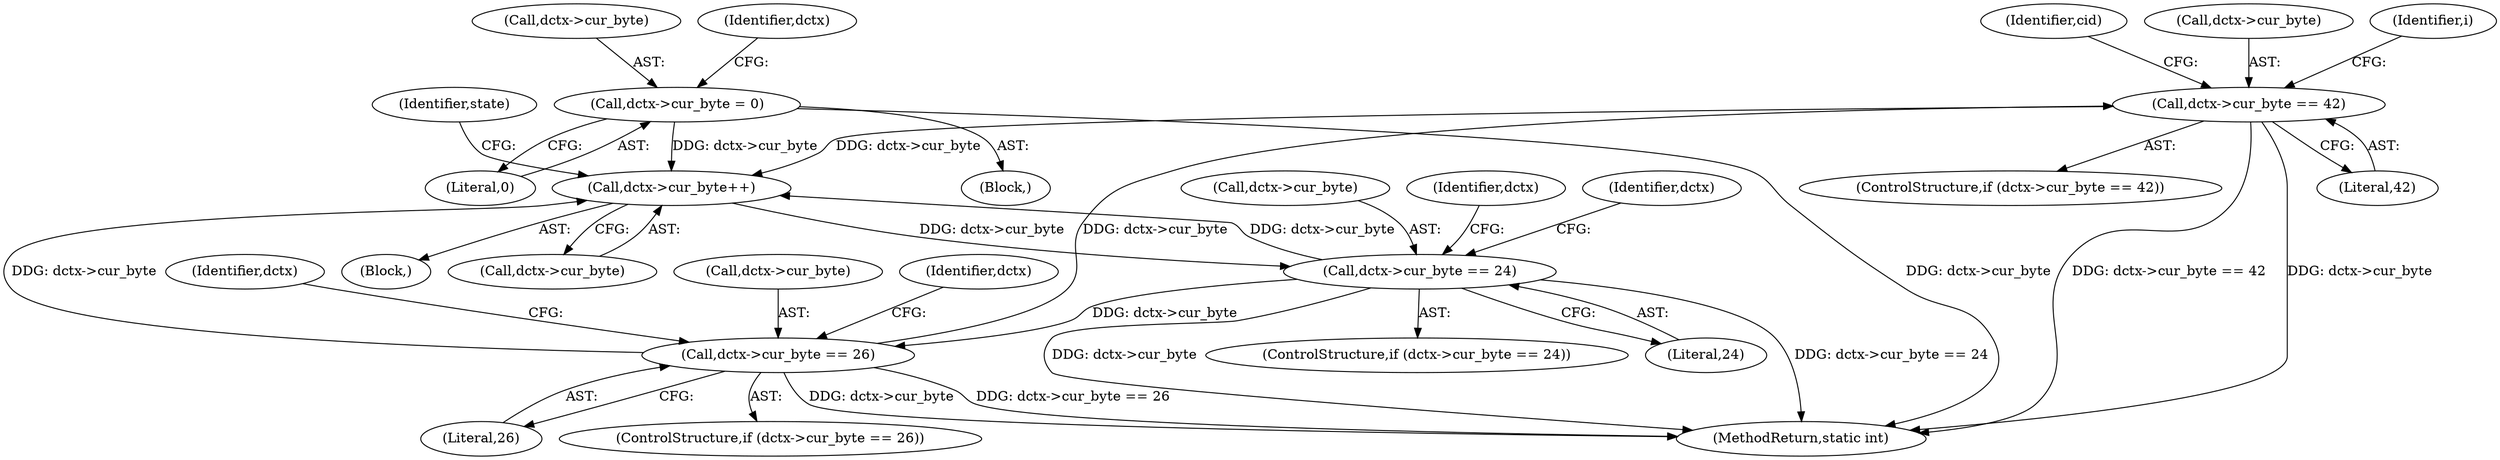 digraph "0_FFmpeg_611b35627488a8d0763e75c25ee0875c5b7987dd@pointer" {
"1000237" [label="(Call,dctx->cur_byte == 42)"];
"1000220" [label="(Call,dctx->cur_byte == 26)"];
"1000203" [label="(Call,dctx->cur_byte == 24)"];
"1000189" [label="(Call,dctx->cur_byte++)"];
"1000158" [label="(Call,dctx->cur_byte = 0)"];
"1000237" [label="(Call,dctx->cur_byte == 42)"];
"1000224" [label="(Literal,26)"];
"1000204" [label="(Call,dctx->cur_byte)"];
"1000190" [label="(Call,dctx->cur_byte)"];
"1000241" [label="(Literal,42)"];
"1000194" [label="(Identifier,state)"];
"1000239" [label="(Identifier,dctx)"];
"1000220" [label="(Call,dctx->cur_byte == 26)"];
"1000203" [label="(Call,dctx->cur_byte == 24)"];
"1000152" [label="(Block,)"];
"1000159" [label="(Call,dctx->cur_byte)"];
"1000162" [label="(Literal,0)"];
"1000187" [label="(Identifier,i)"];
"1000219" [label="(ControlStructure,if (dctx->cur_byte == 26))"];
"1000211" [label="(Identifier,dctx)"];
"1000392" [label="(MethodReturn,static int)"];
"1000236" [label="(ControlStructure,if (dctx->cur_byte == 42))"];
"1000189" [label="(Call,dctx->cur_byte++)"];
"1000221" [label="(Call,dctx->cur_byte)"];
"1000245" [label="(Identifier,cid)"];
"1000237" [label="(Call,dctx->cur_byte == 42)"];
"1000158" [label="(Call,dctx->cur_byte = 0)"];
"1000228" [label="(Identifier,dctx)"];
"1000238" [label="(Call,dctx->cur_byte)"];
"1000188" [label="(Block,)"];
"1000202" [label="(ControlStructure,if (dctx->cur_byte == 24))"];
"1000222" [label="(Identifier,dctx)"];
"1000207" [label="(Literal,24)"];
"1000165" [label="(Identifier,dctx)"];
"1000237" -> "1000236"  [label="AST: "];
"1000237" -> "1000241"  [label="CFG: "];
"1000238" -> "1000237"  [label="AST: "];
"1000241" -> "1000237"  [label="AST: "];
"1000245" -> "1000237"  [label="CFG: "];
"1000187" -> "1000237"  [label="CFG: "];
"1000237" -> "1000392"  [label="DDG: dctx->cur_byte == 42"];
"1000237" -> "1000392"  [label="DDG: dctx->cur_byte"];
"1000237" -> "1000189"  [label="DDG: dctx->cur_byte"];
"1000220" -> "1000237"  [label="DDG: dctx->cur_byte"];
"1000220" -> "1000219"  [label="AST: "];
"1000220" -> "1000224"  [label="CFG: "];
"1000221" -> "1000220"  [label="AST: "];
"1000224" -> "1000220"  [label="AST: "];
"1000228" -> "1000220"  [label="CFG: "];
"1000239" -> "1000220"  [label="CFG: "];
"1000220" -> "1000392"  [label="DDG: dctx->cur_byte"];
"1000220" -> "1000392"  [label="DDG: dctx->cur_byte == 26"];
"1000220" -> "1000189"  [label="DDG: dctx->cur_byte"];
"1000203" -> "1000220"  [label="DDG: dctx->cur_byte"];
"1000203" -> "1000202"  [label="AST: "];
"1000203" -> "1000207"  [label="CFG: "];
"1000204" -> "1000203"  [label="AST: "];
"1000207" -> "1000203"  [label="AST: "];
"1000211" -> "1000203"  [label="CFG: "];
"1000222" -> "1000203"  [label="CFG: "];
"1000203" -> "1000392"  [label="DDG: dctx->cur_byte == 24"];
"1000203" -> "1000392"  [label="DDG: dctx->cur_byte"];
"1000203" -> "1000189"  [label="DDG: dctx->cur_byte"];
"1000189" -> "1000203"  [label="DDG: dctx->cur_byte"];
"1000189" -> "1000188"  [label="AST: "];
"1000189" -> "1000190"  [label="CFG: "];
"1000190" -> "1000189"  [label="AST: "];
"1000194" -> "1000189"  [label="CFG: "];
"1000158" -> "1000189"  [label="DDG: dctx->cur_byte"];
"1000158" -> "1000152"  [label="AST: "];
"1000158" -> "1000162"  [label="CFG: "];
"1000159" -> "1000158"  [label="AST: "];
"1000162" -> "1000158"  [label="AST: "];
"1000165" -> "1000158"  [label="CFG: "];
"1000158" -> "1000392"  [label="DDG: dctx->cur_byte"];
}
